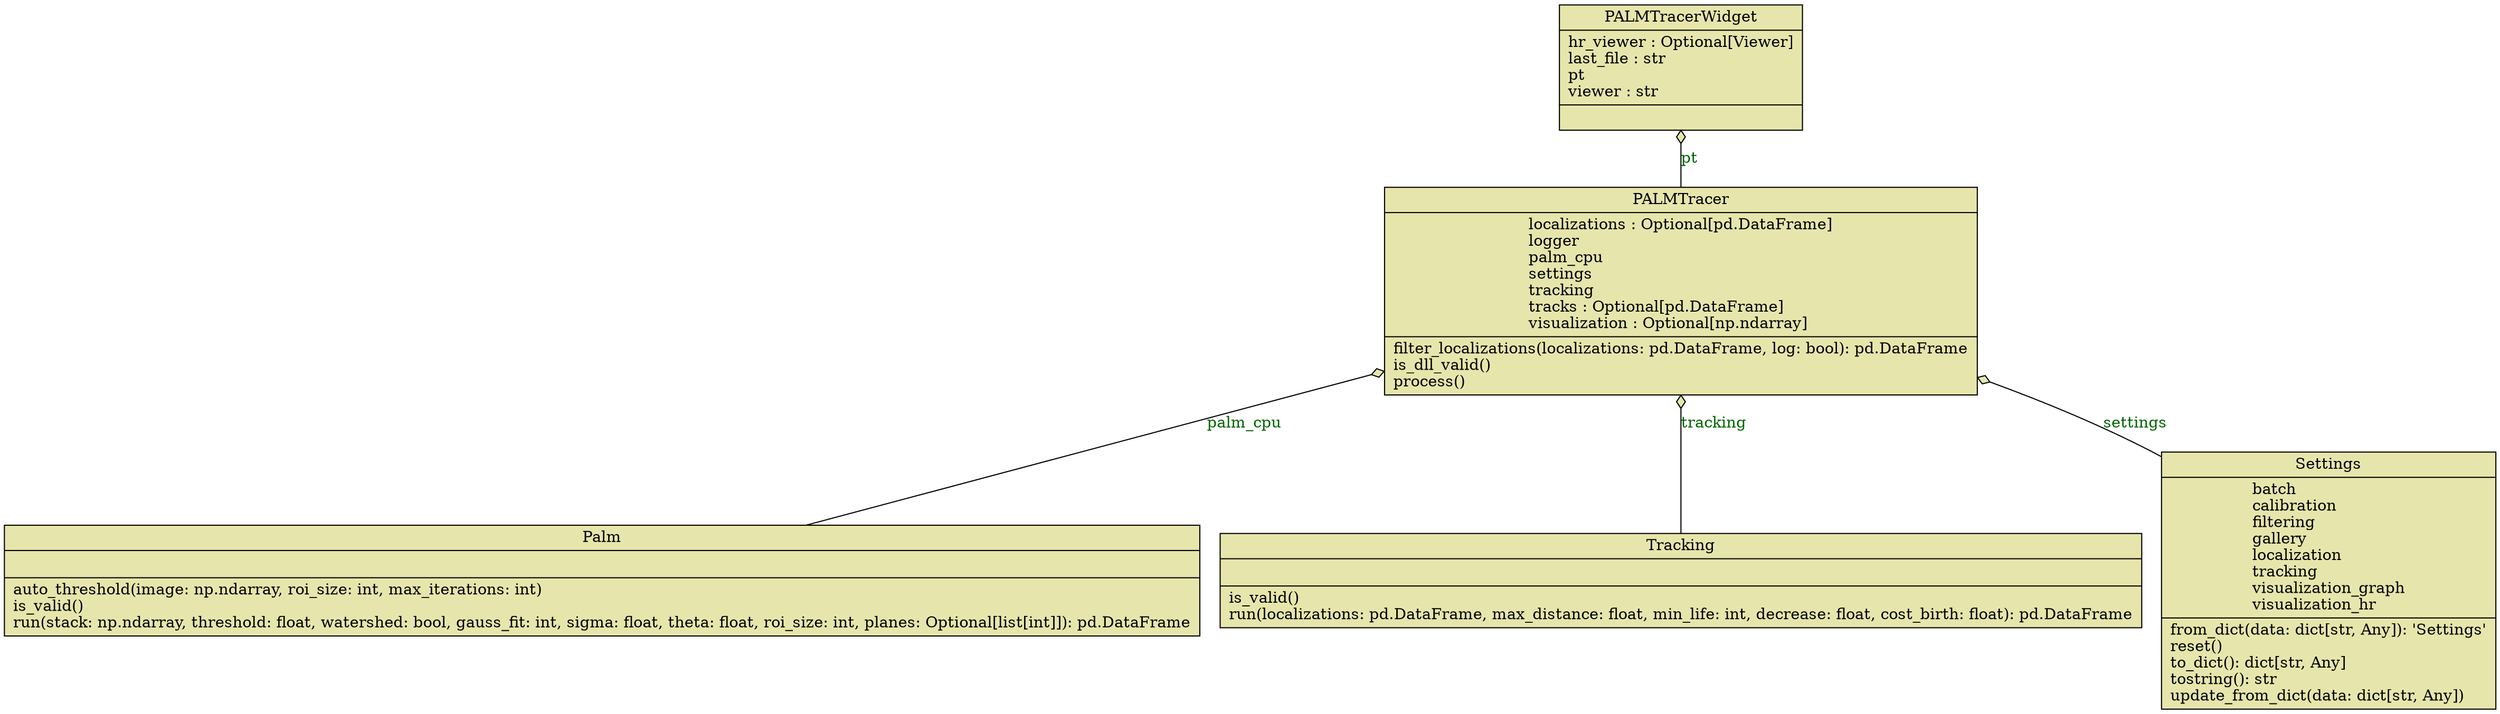 digraph "classes_palm_tracer" {
rankdir=BT
charset="utf-8"
"palm_tracer.PALMTracer.PALMTracer" [color="black", fontcolor="black", label=<{PALMTracer|localizations : Optional[pd.DataFrame]<br ALIGN="LEFT"/>logger<br ALIGN="LEFT"/>palm_cpu<br ALIGN="LEFT"/>settings<br ALIGN="LEFT"/>tracking<br ALIGN="LEFT"/>tracks : Optional[pd.DataFrame]<br ALIGN="LEFT"/>visualization : Optional[np.ndarray]<br ALIGN="LEFT"/>|filter_localizations(localizations: pd.DataFrame, log: bool): pd.DataFrame<br ALIGN="LEFT"/>is_dll_valid()<br ALIGN="LEFT"/>process()<br ALIGN="LEFT"/>}>, shape="record", style="filled", fillcolor="#e6e6ac"];
"palm_tracer.UI.PALMTracerWidget.PALMTracerWidget" [color="black", fontcolor="black", label=<{PALMTracerWidget|hr_viewer : Optional[Viewer]<br ALIGN="LEFT"/>last_file : str<br ALIGN="LEFT"/>pt<br ALIGN="LEFT"/>viewer : str<br ALIGN="LEFT"/>|}>, shape="record", style="filled", fillcolor="#e6e6ac"];
"palm_tracer.Processing.Palm.Palm" [color="black", fontcolor="black", label=<{Palm|<br ALIGN="LEFT"/>|auto_threshold(image: np.ndarray, roi_size: int, max_iterations: int)<br ALIGN="LEFT"/>is_valid()<br ALIGN="LEFT"/>run(stack: np.ndarray, threshold: float, watershed: bool, gauss_fit: int, sigma: float, theta: float, roi_size: int, planes: Optional[list[int]]): pd.DataFrame<br ALIGN="LEFT"/>}>, shape="record", style="filled", fillcolor="#e6e6ac"];
"palm_tracer.Processing.Tracking.Tracking" [color="black", fontcolor="black", label=<{Tracking|<br ALIGN="LEFT"/>|is_valid()<br ALIGN="LEFT"/>run(localizations: pd.DataFrame, max_distance: float, min_life: int, decrease: float, cost_birth: float): pd.DataFrame<br ALIGN="LEFT"/>}>, shape="record", style="filled", fillcolor="#e6e6ac"];
"palm_tracer.Settings.Settings.Settings" [color="black", fontcolor="black", label=<{Settings|batch<br ALIGN="LEFT"/>calibration<br ALIGN="LEFT"/>filtering<br ALIGN="LEFT"/>gallery<br ALIGN="LEFT"/>localization<br ALIGN="LEFT"/>tracking<br ALIGN="LEFT"/>visualization_graph<br ALIGN="LEFT"/>visualization_hr<br ALIGN="LEFT"/>|from_dict(data: dict[str, Any]): 'Settings'<br ALIGN="LEFT"/>reset()<br ALIGN="LEFT"/>to_dict(): dict[str, Any]<br ALIGN="LEFT"/>tostring(): str<br ALIGN="LEFT"/>update_from_dict(data: dict[str, Any])<br ALIGN="LEFT"/>}>, shape="record", style="filled", fillcolor="#e6e6ac"];

"palm_tracer.PALMTracer.PALMTracer" -> "palm_tracer.UI.PALMTracerWidget.PALMTracerWidget" [arrowhead="diamond", arrowtail="none", fontcolor="#006400", label="pt", style="filled", fillcolor="#e6e6ac"];
"palm_tracer.Processing.Palm.Palm" -> "palm_tracer.PALMTracer.PALMTracer" [arrowhead="diamond", arrowtail="none", fontcolor="#006400", label="palm_cpu", style="filled", fillcolor="#e6e6ac"];
"palm_tracer.Processing.Tracking.Tracking" -> "palm_tracer.PALMTracer.PALMTracer" [arrowhead="diamond", arrowtail="none", fontcolor="#006400", label="tracking", style="filled", fillcolor="#e6e6ac"];
"palm_tracer.Settings.Settings.Settings" -> "palm_tracer.PALMTracer.PALMTracer" [arrowhead="diamond", arrowtail="none", fontcolor="#006400", label="settings", style="filled", fillcolor="#e6e6ac"];
}
